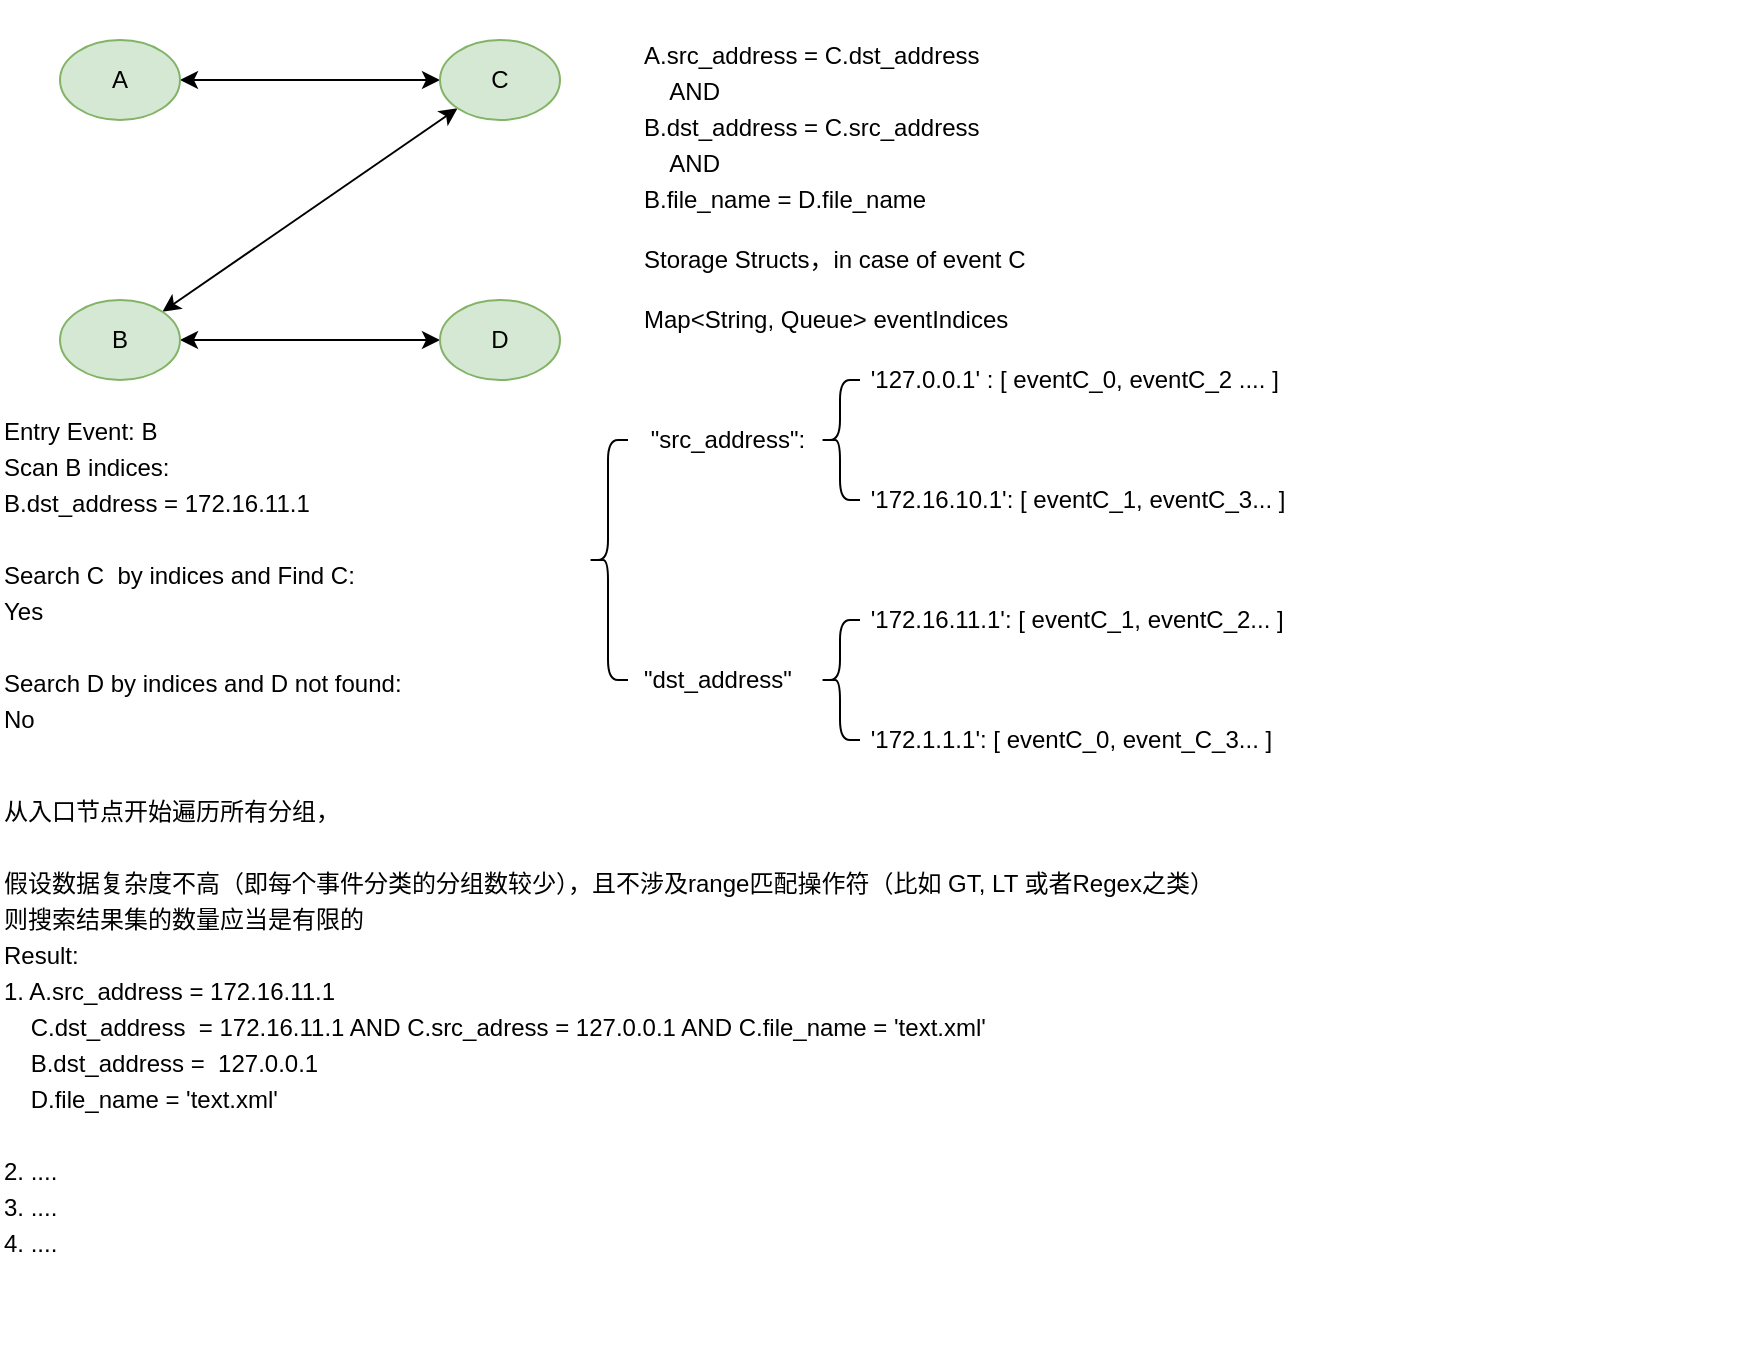 <mxfile version="12.8.2" type="github">
  <diagram id="a8icLzWL3urJe5IejHGM" name="Page-1">
    <mxGraphModel dx="1132" dy="668" grid="1" gridSize="10" guides="1" tooltips="1" connect="1" arrows="1" fold="1" page="1" pageScale="1" pageWidth="827" pageHeight="1169" math="0" shadow="0">
      <root>
        <mxCell id="0" />
        <mxCell id="1" parent="0" />
        <mxCell id="1m2Oc26Yyuqte2JHS64r-5" style="edgeStyle=orthogonalEdgeStyle;rounded=0;orthogonalLoop=1;jettySize=auto;html=1;exitX=1;exitY=0.5;exitDx=0;exitDy=0;startArrow=classic;startFill=1;" edge="1" parent="1" source="1m2Oc26Yyuqte2JHS64r-1" target="1m2Oc26Yyuqte2JHS64r-2">
          <mxGeometry relative="1" as="geometry" />
        </mxCell>
        <mxCell id="1m2Oc26Yyuqte2JHS64r-1" value="A" style="ellipse;whiteSpace=wrap;html=1;fillColor=#d5e8d4;strokeColor=#82b366;" vertex="1" parent="1">
          <mxGeometry x="130" y="80" width="60" height="40" as="geometry" />
        </mxCell>
        <mxCell id="1m2Oc26Yyuqte2JHS64r-6" style="rounded=0;orthogonalLoop=1;jettySize=auto;html=1;exitX=0;exitY=1;exitDx=0;exitDy=0;entryX=1;entryY=0;entryDx=0;entryDy=0;startArrow=classic;startFill=1;" edge="1" parent="1" source="1m2Oc26Yyuqte2JHS64r-2" target="1m2Oc26Yyuqte2JHS64r-3">
          <mxGeometry relative="1" as="geometry" />
        </mxCell>
        <mxCell id="1m2Oc26Yyuqte2JHS64r-2" value="C" style="ellipse;whiteSpace=wrap;html=1;fillColor=#d5e8d4;strokeColor=#82b366;" vertex="1" parent="1">
          <mxGeometry x="320" y="80" width="60" height="40" as="geometry" />
        </mxCell>
        <mxCell id="1m2Oc26Yyuqte2JHS64r-7" style="edgeStyle=none;rounded=0;orthogonalLoop=1;jettySize=auto;html=1;exitX=1;exitY=0.5;exitDx=0;exitDy=0;startArrow=classic;startFill=1;" edge="1" parent="1" source="1m2Oc26Yyuqte2JHS64r-3" target="1m2Oc26Yyuqte2JHS64r-4">
          <mxGeometry relative="1" as="geometry" />
        </mxCell>
        <mxCell id="1m2Oc26Yyuqte2JHS64r-3" value="B" style="ellipse;whiteSpace=wrap;html=1;fillColor=#d5e8d4;strokeColor=#82b366;" vertex="1" parent="1">
          <mxGeometry x="130" y="210" width="60" height="40" as="geometry" />
        </mxCell>
        <mxCell id="1m2Oc26Yyuqte2JHS64r-4" value="D" style="ellipse;whiteSpace=wrap;html=1;fillColor=#d5e8d4;strokeColor=#82b366;" vertex="1" parent="1">
          <mxGeometry x="320" y="210" width="60" height="40" as="geometry" />
        </mxCell>
        <mxCell id="1m2Oc26Yyuqte2JHS64r-8" value="&lt;p style=&quot;line-height: 150%&quot;&gt;A.src_address = C.dst_address &lt;br&gt;&amp;nbsp; &amp;nbsp; AND &lt;br&gt;B.dst_address = C.src_address&lt;br&gt;&amp;nbsp; &amp;nbsp; AND&lt;br&gt;B.file_name = D.file_name&lt;/p&gt;&lt;p style=&quot;line-height: 150%&quot;&gt;Storage Structs，in case of event C&lt;/p&gt;&lt;p style=&quot;line-height: 150%&quot;&gt;Map&amp;lt;String, Queue&amp;gt; eventIndices&amp;nbsp;&amp;nbsp;&lt;/p&gt;&lt;p style=&quot;line-height: 150%&quot;&gt;&amp;nbsp; &amp;nbsp; &amp;nbsp; &amp;nbsp; &amp;nbsp; &amp;nbsp; &amp;nbsp; &amp;nbsp; &amp;nbsp; &amp;nbsp; &amp;nbsp; &amp;nbsp; &amp;nbsp; &amp;nbsp; &amp;nbsp; &amp;nbsp; &amp;nbsp; &#39;127.0.0.1&#39; : [ eventC_0, eventC_2 .... ]&lt;/p&gt;&lt;p style=&quot;line-height: 150%&quot;&gt;&amp;nbsp;&quot;src_address&quot;:&amp;nbsp;&lt;/p&gt;&lt;p style=&quot;line-height: 150%&quot;&gt;&amp;nbsp; &amp;nbsp; &amp;nbsp; &amp;nbsp; &amp;nbsp; &amp;nbsp; &amp;nbsp; &amp;nbsp; &amp;nbsp; &amp;nbsp; &amp;nbsp; &amp;nbsp; &amp;nbsp; &amp;nbsp; &amp;nbsp; &amp;nbsp; &amp;nbsp; &#39;172.16.10.1&#39;: [ eventC_1, eventC_3... ]&lt;/p&gt;&lt;p style=&quot;line-height: 150%&quot;&gt;&lt;br&gt;&lt;/p&gt;&lt;p style=&quot;line-height: 150%&quot;&gt;&amp;nbsp; &amp;nbsp; &amp;nbsp; &amp;nbsp; &amp;nbsp; &amp;nbsp; &amp;nbsp; &amp;nbsp; &amp;nbsp; &amp;nbsp; &amp;nbsp; &amp;nbsp; &amp;nbsp; &amp;nbsp; &amp;nbsp; &amp;nbsp; &amp;nbsp; &#39;172.16.11.1&#39;: [ eventC_1, eventC_2... ]&lt;/p&gt;&lt;p style=&quot;line-height: 150%&quot;&gt;&quot;dst_address&quot;&lt;/p&gt;&lt;p style=&quot;line-height: 150%&quot;&gt;&amp;nbsp; &amp;nbsp; &amp;nbsp; &amp;nbsp; &amp;nbsp; &amp;nbsp; &amp;nbsp; &amp;nbsp; &amp;nbsp; &amp;nbsp; &amp;nbsp; &amp;nbsp; &amp;nbsp; &amp;nbsp; &amp;nbsp; &amp;nbsp; &amp;nbsp; &#39;172.1.1.1&#39;: [ eventC_0, event_C_3... ]&lt;/p&gt;" style="text;html=1;" vertex="1" parent="1">
          <mxGeometry x="420" y="60" width="560" height="390" as="geometry" />
        </mxCell>
        <mxCell id="1m2Oc26Yyuqte2JHS64r-10" value="" style="shape=curlyBracket;whiteSpace=wrap;html=1;rounded=1;" vertex="1" parent="1">
          <mxGeometry x="394" y="280" width="20" height="120" as="geometry" />
        </mxCell>
        <mxCell id="1m2Oc26Yyuqte2JHS64r-13" value="" style="shape=curlyBracket;whiteSpace=wrap;html=1;rounded=1;" vertex="1" parent="1">
          <mxGeometry x="510" y="250" width="20" height="60" as="geometry" />
        </mxCell>
        <mxCell id="1m2Oc26Yyuqte2JHS64r-15" value="" style="shape=curlyBracket;whiteSpace=wrap;html=1;rounded=1;" vertex="1" parent="1">
          <mxGeometry x="510" y="370" width="20" height="60" as="geometry" />
        </mxCell>
        <mxCell id="1m2Oc26Yyuqte2JHS64r-18" value="&lt;span style=&quot;white-space: nowrap ; line-height: 150%&quot;&gt;Entry Event: B&lt;br&gt;Scan B indices:&lt;br&gt;B.dst_address = 172.16.11.1&lt;br&gt;&lt;br&gt;Search C&amp;nbsp; by indices and Find C:&lt;br&gt;Yes&lt;br&gt;&lt;br&gt;Search D by indices and D not found:&lt;br&gt;No&lt;br&gt;&lt;/span&gt;" style="text;html=1;strokeColor=none;fillColor=none;align=left;verticalAlign=top;" vertex="1" parent="1">
          <mxGeometry x="100" y="260" width="270" height="180" as="geometry" />
        </mxCell>
        <mxCell id="1m2Oc26Yyuqte2JHS64r-19" value="&lt;span style=&quot;white-space: nowrap ; line-height: 150%&quot;&gt;从入口节点开始遍历所有分组，&lt;br&gt;&lt;br&gt;假设数据复杂度不高（即每个事件分类的分组数较少），且不涉及range匹配操作符（比如 GT, LT 或者Regex之类）&lt;br&gt;则搜索结果集的数量应当是有限的&lt;br&gt;Result:&lt;br&gt;1. A.src_address = 172.16.11.1&lt;br&gt;&amp;nbsp; &amp;nbsp; C.dst_address&amp;nbsp; = 172.16.11.1 AND C.src_adress = 127.0.0.1 AND C.file_name = &#39;text.xml&#39;&lt;br&gt;&amp;nbsp; &amp;nbsp; B.dst_address =&amp;nbsp; 127.0.0.1&lt;br&gt;&amp;nbsp; &amp;nbsp; D.file_name = &#39;text.xml&#39;&lt;br&gt;&lt;br&gt;2. ....&lt;br&gt;3. ....&lt;br&gt;4. ....&lt;br&gt;&lt;/span&gt;" style="text;html=1;strokeColor=none;fillColor=none;align=left;verticalAlign=top;" vertex="1" parent="1">
          <mxGeometry x="100" y="450" width="660" height="290" as="geometry" />
        </mxCell>
      </root>
    </mxGraphModel>
  </diagram>
</mxfile>
